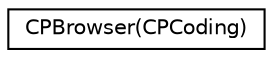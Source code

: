 digraph "Graphical Class Hierarchy"
{
  edge [fontname="Helvetica",fontsize="10",labelfontname="Helvetica",labelfontsize="10"];
  node [fontname="Helvetica",fontsize="10",shape=record];
  rankdir="LR";
  Node1 [label="CPBrowser(CPCoding)",height=0.2,width=0.4,color="black", fillcolor="white", style="filled",URL="$category_c_p_browser_07_c_p_coding_08.html"];
}
